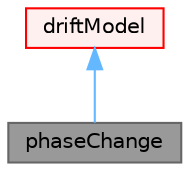 digraph "phaseChange"
{
 // LATEX_PDF_SIZE
  bgcolor="transparent";
  edge [fontname=Helvetica,fontsize=10,labelfontname=Helvetica,labelfontsize=10];
  node [fontname=Helvetica,fontsize=10,shape=box,height=0.2,width=0.4];
  Node1 [id="Node000001",label="phaseChange",height=0.2,width=0.4,color="gray40", fillcolor="grey60", style="filled", fontcolor="black",tooltip="Drift induced by interfacial phase change. By default phase change mass flux is distributed between s..."];
  Node2 -> Node1 [id="edge1_Node000001_Node000002",dir="back",color="steelblue1",style="solid",tooltip=" "];
  Node2 [id="Node000002",label="driftModel",height=0.2,width=0.4,color="red", fillcolor="#FFF0F0", style="filled",URL="$classFoam_1_1diameterModels_1_1driftModel.html",tooltip="Base class for drift models."];
}
